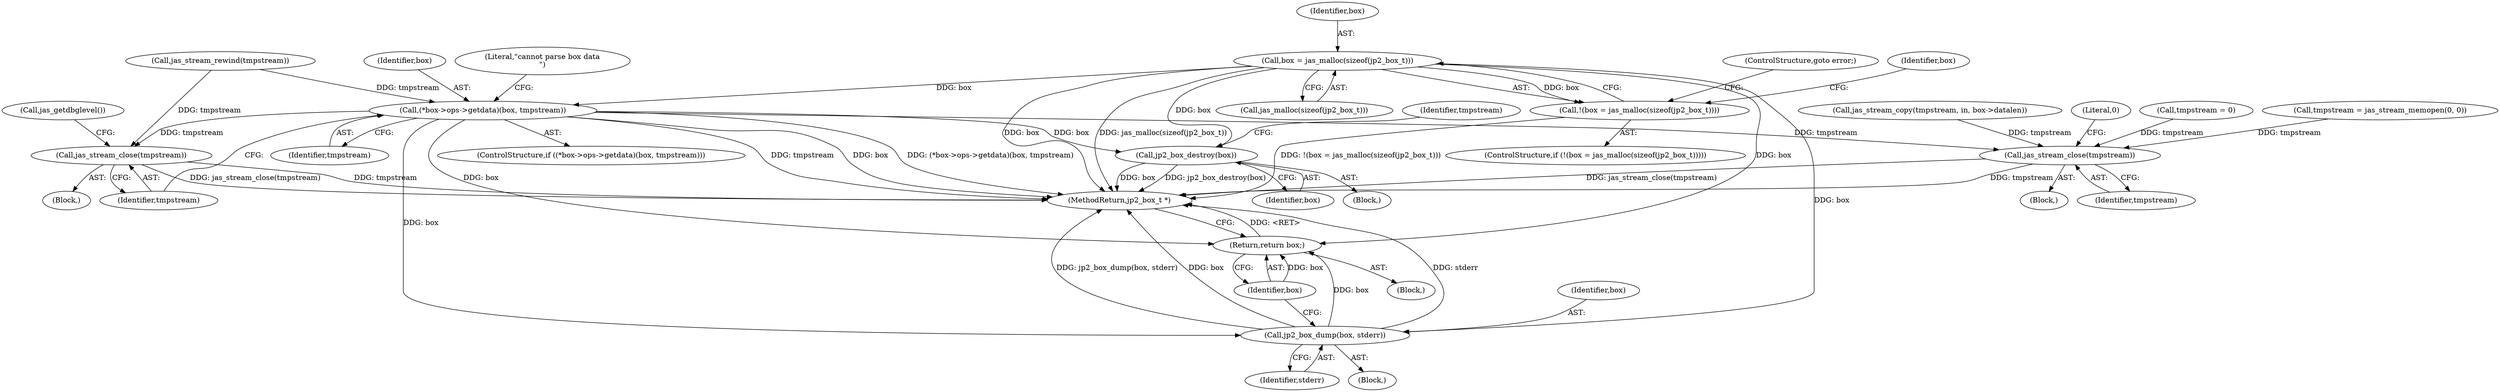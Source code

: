 digraph "1_jasper_e96fc4fdd525fa0ede28074a7e2b1caf94b58b0d_0@del" {
"1000117" [label="(Call,box = jas_malloc(sizeof(jp2_box_t)))"];
"1000116" [label="(Call,!(box = jas_malloc(sizeof(jp2_box_t))))"];
"1000297" [label="(Call,(*box->ops->getdata)(box, tmpstream))"];
"1000304" [label="(Call,jas_stream_close(tmpstream))"];
"1000311" [label="(Call,jp2_box_dump(box, stderr))"];
"1000314" [label="(Return,return box;)"];
"1000320" [label="(Call,jp2_box_destroy(box))"];
"1000325" [label="(Call,jas_stream_close(tmpstream))"];
"1000313" [label="(Identifier,stderr)"];
"1000311" [label="(Call,jp2_box_dump(box, stderr))"];
"1000302" [label="(Literal,\"cannot parse box data\n\")"];
"1000115" [label="(ControlStructure,if (!(box = jas_malloc(sizeof(jp2_box_t)))))"];
"1000296" [label="(ControlStructure,if ((*box->ops->getdata)(box, tmpstream)))"];
"1000308" [label="(Call,jas_getdbglevel())"];
"1000321" [label="(Identifier,box)"];
"1000112" [label="(Call,tmpstream = 0)"];
"1000298" [label="(Identifier,box)"];
"1000329" [label="(MethodReturn,jp2_box_t *)"];
"1000123" [label="(ControlStructure,goto error;)"];
"1000326" [label="(Identifier,tmpstream)"];
"1000325" [label="(Call,jas_stream_close(tmpstream))"];
"1000312" [label="(Identifier,box)"];
"1000304" [label="(Call,jas_stream_close(tmpstream))"];
"1000319" [label="(Block,)"];
"1000119" [label="(Call,jas_malloc(sizeof(jp2_box_t)))"];
"1000299" [label="(Identifier,tmpstream)"];
"1000258" [label="(Block,)"];
"1000261" [label="(Call,tmpstream = jas_stream_memopen(0, 0))"];
"1000102" [label="(Block,)"];
"1000297" [label="(Call,(*box->ops->getdata)(box, tmpstream))"];
"1000116" [label="(Call,!(box = jas_malloc(sizeof(jp2_box_t))))"];
"1000315" [label="(Identifier,box)"];
"1000320" [label="(Call,jp2_box_destroy(box))"];
"1000269" [label="(Call,jas_stream_copy(tmpstream, in, box->datalen))"];
"1000305" [label="(Identifier,tmpstream)"];
"1000314" [label="(Return,return box;)"];
"1000118" [label="(Identifier,box)"];
"1000310" [label="(Block,)"];
"1000328" [label="(Literal,0)"];
"1000126" [label="(Identifier,box)"];
"1000324" [label="(Block,)"];
"1000323" [label="(Identifier,tmpstream)"];
"1000279" [label="(Call,jas_stream_rewind(tmpstream))"];
"1000117" [label="(Call,box = jas_malloc(sizeof(jp2_box_t)))"];
"1000117" -> "1000116"  [label="AST: "];
"1000117" -> "1000119"  [label="CFG: "];
"1000118" -> "1000117"  [label="AST: "];
"1000119" -> "1000117"  [label="AST: "];
"1000116" -> "1000117"  [label="CFG: "];
"1000117" -> "1000329"  [label="DDG: box"];
"1000117" -> "1000329"  [label="DDG: jas_malloc(sizeof(jp2_box_t))"];
"1000117" -> "1000116"  [label="DDG: box"];
"1000117" -> "1000297"  [label="DDG: box"];
"1000117" -> "1000311"  [label="DDG: box"];
"1000117" -> "1000314"  [label="DDG: box"];
"1000117" -> "1000320"  [label="DDG: box"];
"1000116" -> "1000115"  [label="AST: "];
"1000123" -> "1000116"  [label="CFG: "];
"1000126" -> "1000116"  [label="CFG: "];
"1000116" -> "1000329"  [label="DDG: !(box = jas_malloc(sizeof(jp2_box_t)))"];
"1000297" -> "1000296"  [label="AST: "];
"1000297" -> "1000299"  [label="CFG: "];
"1000298" -> "1000297"  [label="AST: "];
"1000299" -> "1000297"  [label="AST: "];
"1000302" -> "1000297"  [label="CFG: "];
"1000305" -> "1000297"  [label="CFG: "];
"1000297" -> "1000329"  [label="DDG: tmpstream"];
"1000297" -> "1000329"  [label="DDG: box"];
"1000297" -> "1000329"  [label="DDG: (*box->ops->getdata)(box, tmpstream)"];
"1000279" -> "1000297"  [label="DDG: tmpstream"];
"1000297" -> "1000304"  [label="DDG: tmpstream"];
"1000297" -> "1000311"  [label="DDG: box"];
"1000297" -> "1000314"  [label="DDG: box"];
"1000297" -> "1000320"  [label="DDG: box"];
"1000297" -> "1000325"  [label="DDG: tmpstream"];
"1000304" -> "1000258"  [label="AST: "];
"1000304" -> "1000305"  [label="CFG: "];
"1000305" -> "1000304"  [label="AST: "];
"1000308" -> "1000304"  [label="CFG: "];
"1000304" -> "1000329"  [label="DDG: jas_stream_close(tmpstream)"];
"1000304" -> "1000329"  [label="DDG: tmpstream"];
"1000279" -> "1000304"  [label="DDG: tmpstream"];
"1000311" -> "1000310"  [label="AST: "];
"1000311" -> "1000313"  [label="CFG: "];
"1000312" -> "1000311"  [label="AST: "];
"1000313" -> "1000311"  [label="AST: "];
"1000315" -> "1000311"  [label="CFG: "];
"1000311" -> "1000329"  [label="DDG: box"];
"1000311" -> "1000329"  [label="DDG: stderr"];
"1000311" -> "1000329"  [label="DDG: jp2_box_dump(box, stderr)"];
"1000311" -> "1000314"  [label="DDG: box"];
"1000314" -> "1000102"  [label="AST: "];
"1000314" -> "1000315"  [label="CFG: "];
"1000315" -> "1000314"  [label="AST: "];
"1000329" -> "1000314"  [label="CFG: "];
"1000314" -> "1000329"  [label="DDG: <RET>"];
"1000315" -> "1000314"  [label="DDG: box"];
"1000320" -> "1000319"  [label="AST: "];
"1000320" -> "1000321"  [label="CFG: "];
"1000321" -> "1000320"  [label="AST: "];
"1000323" -> "1000320"  [label="CFG: "];
"1000320" -> "1000329"  [label="DDG: box"];
"1000320" -> "1000329"  [label="DDG: jp2_box_destroy(box)"];
"1000325" -> "1000324"  [label="AST: "];
"1000325" -> "1000326"  [label="CFG: "];
"1000326" -> "1000325"  [label="AST: "];
"1000328" -> "1000325"  [label="CFG: "];
"1000325" -> "1000329"  [label="DDG: tmpstream"];
"1000325" -> "1000329"  [label="DDG: jas_stream_close(tmpstream)"];
"1000261" -> "1000325"  [label="DDG: tmpstream"];
"1000112" -> "1000325"  [label="DDG: tmpstream"];
"1000269" -> "1000325"  [label="DDG: tmpstream"];
}
